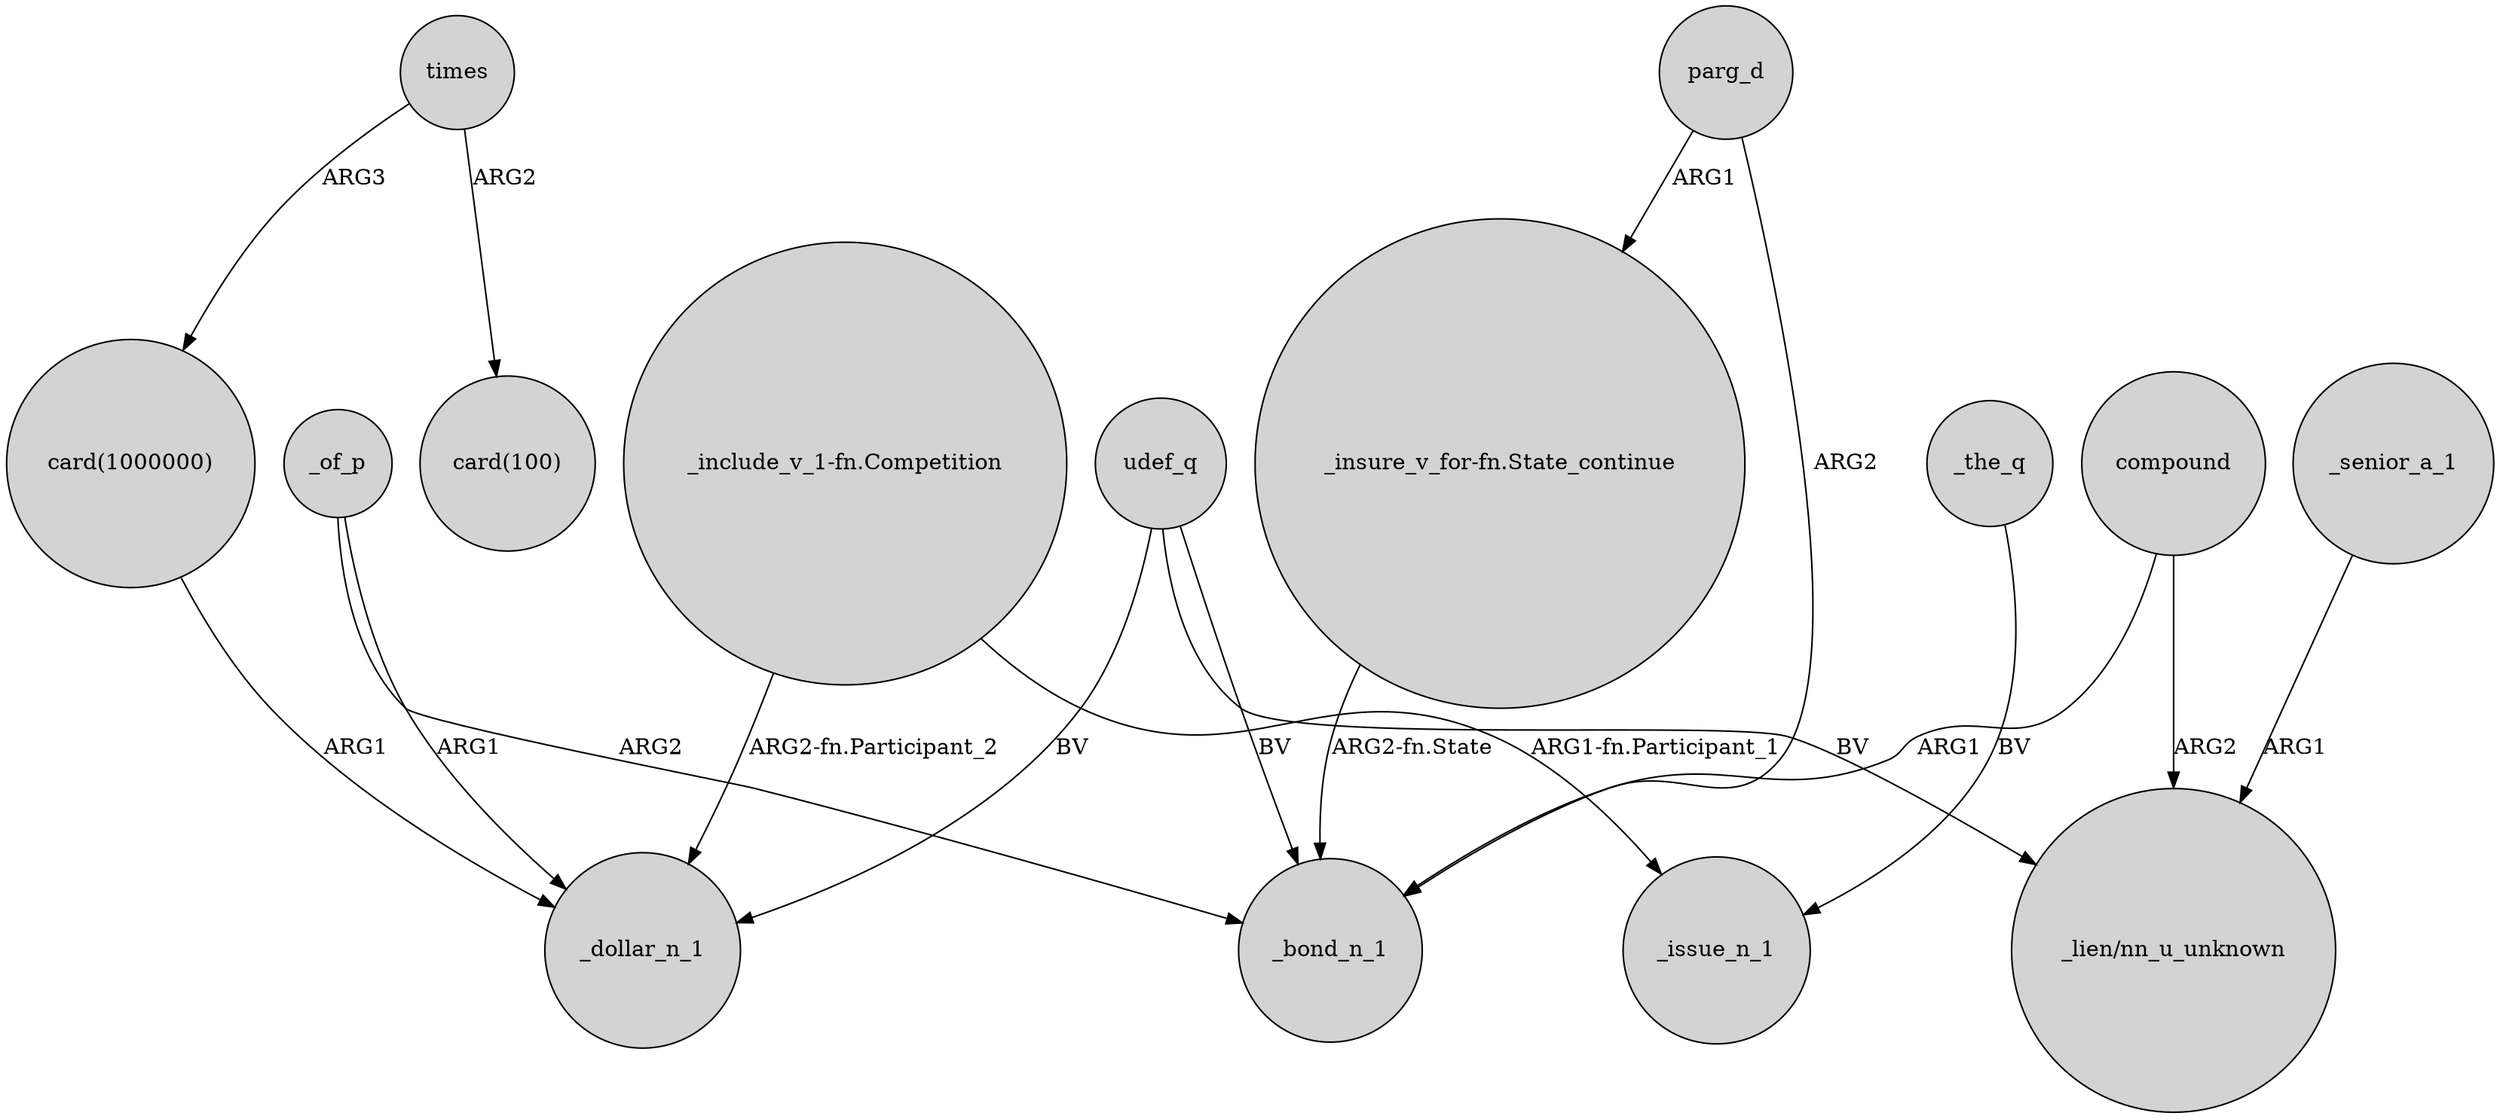digraph {
	node [shape=circle style=filled]
	times -> "card(1000000)" [label=ARG3]
	_of_p -> _dollar_n_1 [label=ARG1]
	_of_p -> _bond_n_1 [label=ARG2]
	_senior_a_1 -> "_lien/nn_u_unknown" [label=ARG1]
	parg_d -> _bond_n_1 [label=ARG2]
	udef_q -> _bond_n_1 [label=BV]
	times -> "card(100)" [label=ARG2]
	udef_q -> "_lien/nn_u_unknown" [label=BV]
	"_include_v_1-fn.Competition" -> _dollar_n_1 [label="ARG2-fn.Participant_2"]
	udef_q -> _dollar_n_1 [label=BV]
	"_include_v_1-fn.Competition" -> _issue_n_1 [label="ARG1-fn.Participant_1"]
	"card(1000000)" -> _dollar_n_1 [label=ARG1]
	parg_d -> "_insure_v_for-fn.State_continue" [label=ARG1]
	compound -> "_lien/nn_u_unknown" [label=ARG2]
	"_insure_v_for-fn.State_continue" -> _bond_n_1 [label="ARG2-fn.State"]
	compound -> _bond_n_1 [label=ARG1]
	_the_q -> _issue_n_1 [label=BV]
}
